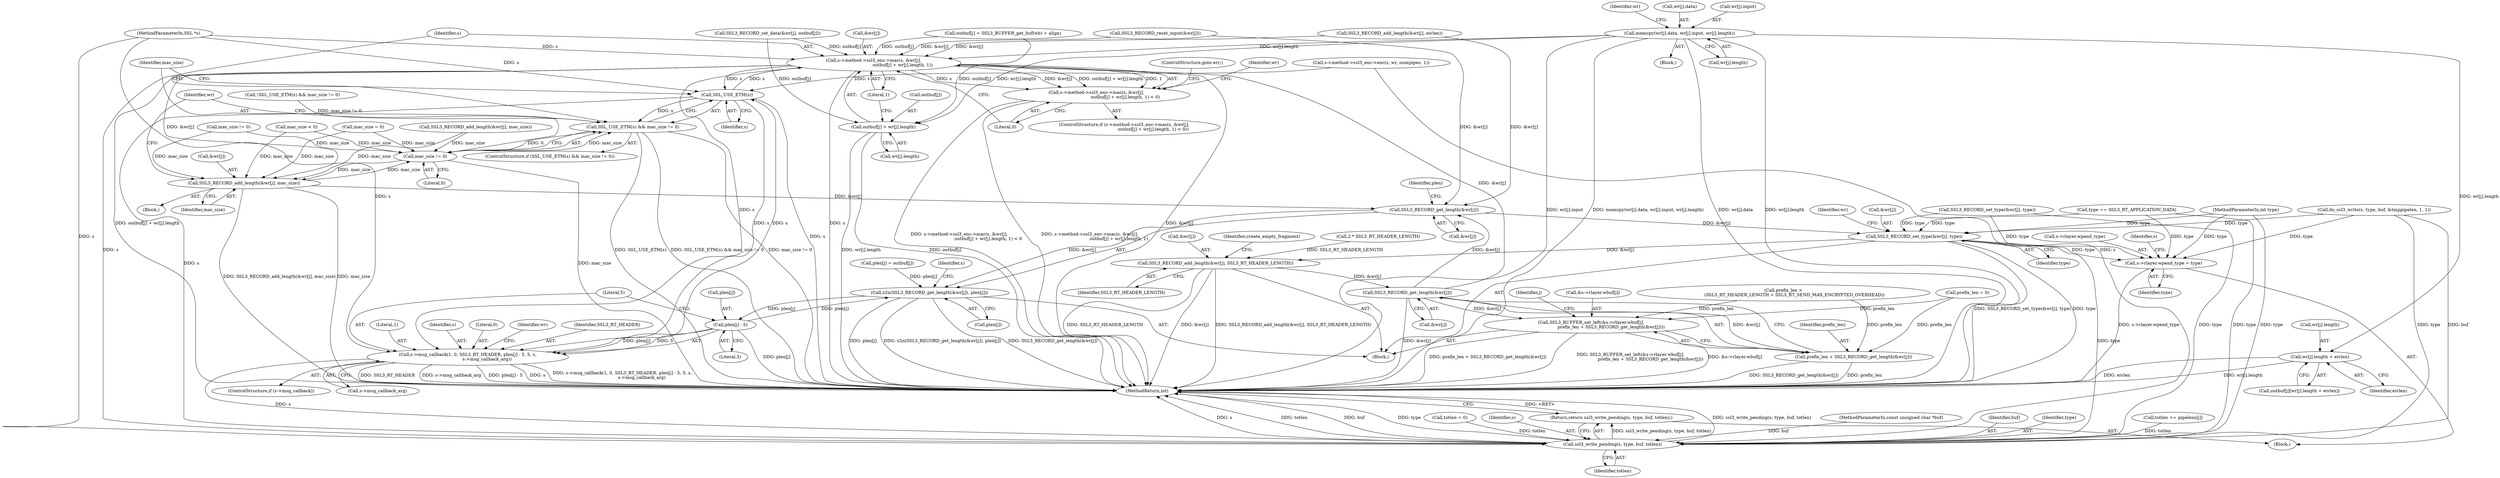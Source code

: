 digraph "0_openssl_4ad93618d26a3ea23d36ad5498ff4f59eff3a4d2@API" {
"1000666" [label="(Call,memcpy(wr[j].data, wr[j].input, wr[j].length))"];
"1000709" [label="(Call,wr[j].length + eivlen)"];
"1000776" [label="(Call,s->method->ssl3_enc->mac(s, &wr[j],\n                                          outbuf[j] + wr[j].length, 1))"];
"1000768" [label="(Call,SSL_USE_ETM(s))"];
"1000767" [label="(Call,SSL_USE_ETM(s) && mac_size != 0)"];
"1000813" [label="(Call,s->msg_callback(1, 0, SSL3_RT_HEADER, plen[j] - 5, 5, s,\n                            s->msg_callback_arg))"];
"1000899" [label="(Call,ssl3_write_pending(s, type, buf, totlen))"];
"1000898" [label="(Return,return ssl3_write_pending(s, type, buf, totlen);)"];
"1000775" [label="(Call,s->method->ssl3_enc->mac(s, &wr[j],\n                                          outbuf[j] + wr[j].length, 1) < 0)"];
"1000794" [label="(Call,SSL3_RECORD_add_length(&wr[j], mac_size))"];
"1000770" [label="(Call,mac_size != 0)"];
"1000801" [label="(Call,SSL3_RECORD_get_length(&wr[j]))"];
"1000800" [label="(Call,s2n(SSL3_RECORD_get_length(&wr[j]), plen[j]))"];
"1000817" [label="(Call,plen[j] - 5)"];
"1000827" [label="(Call,SSL3_RECORD_set_type(&wr[j], type))"];
"1000833" [label="(Call,SSL3_RECORD_add_length(&wr[j], SSL3_RT_HEADER_LENGTH))"];
"1000865" [label="(Call,SSL3_RECORD_get_length(&wr[j]))"];
"1000854" [label="(Call,SSL3_BUFFER_set_left(&s->rlayer.wbuf[j],\n                             prefix_len + SSL3_RECORD_get_length(&wr[j])))"];
"1000863" [label="(Call,prefix_len + SSL3_RECORD_get_length(&wr[j]))"];
"1000884" [label="(Call,s->rlayer.wpend_type = type)"];
"1000782" [label="(Call,outbuf[j] + wr[j].length)"];
"1000792" [label="(Literal,0)"];
"1000854" [label="(Call,SSL3_BUFFER_set_left(&s->rlayer.wbuf[j],\n                             prefix_len + SSL3_RECORD_get_length(&wr[j])))"];
"1000809" [label="(ControlStructure,if (s->msg_callback))"];
"1000518" [label="(Call,totlen = 0)"];
"1000865" [label="(Call,SSL3_RECORD_get_length(&wr[j]))"];
"1000900" [label="(Identifier,s)"];
"1000782" [label="(Call,outbuf[j] + wr[j].length)"];
"1000778" [label="(Call,&wr[j])"];
"1000793" [label="(ControlStructure,goto err;)"];
"1000828" [label="(Call,&wr[j])"];
"1000725" [label="(Call,SSL3_RECORD_set_data(&wr[j], outbuf[j]))"];
"1000773" [label="(Block,)"];
"1000836" [label="(Identifier,wr)"];
"1000890" [label="(Identifier,type)"];
"1000832" [label="(Identifier,type)"];
"1000308" [label="(Call,do_ssl3_write(s, type, buf, &tmppipelen, 1, 1))"];
"1000894" [label="(Identifier,s)"];
"1000898" [label="(Return,return ssl3_write_pending(s, type, buf, totlen);)"];
"1000450" [label="(Call,outbuf[j] = SSL3_BUFFER_get_buf(wb) + align)"];
"1000692" [label="(Call,mac_size != 0)"];
"1000783" [label="(Call,outbuf[j])"];
"1000135" [label="(Block,)"];
"1000823" [label="(Identifier,s)"];
"1000818" [label="(Call,plen[j])"];
"1000715" [label="(Identifier,eivlen)"];
"1000834" [label="(Call,&wr[j])"];
"1000821" [label="(Literal,5)"];
"1000777" [label="(Identifier,s)"];
"1000685" [label="(Identifier,wr)"];
"1000771" [label="(Identifier,mac_size)"];
"1000261" [label="(Call,mac_size = 0)"];
"1000131" [label="(MethodParameterIn,const unsigned char *buf)"];
"1000768" [label="(Call,SSL_USE_ETM(s))"];
"1000322" [label="(Call,prefix_len >\n                (SSL3_RT_HEADER_LENGTH + SSL3_RT_SEND_MAX_ENCRYPTED_OVERHEAD))"];
"1000764" [label="(Identifier,j)"];
"1000766" [label="(ControlStructure,if (SSL_USE_ETM(s) && mac_size != 0))"];
"1000709" [label="(Call,wr[j].length + eivlen)"];
"1000815" [label="(Literal,0)"];
"1000741" [label="(Call,SSL3_RECORD_add_length(&wr[j], eivlen))"];
"1000794" [label="(Call,SSL3_RECORD_add_length(&wr[j], mac_size))"];
"1000884" [label="(Call,s->rlayer.wpend_type = type)"];
"1000830" [label="(Identifier,wr)"];
"1000801" [label="(Call,SSL3_RECORD_get_length(&wr[j]))"];
"1000802" [label="(Call,&wr[j])"];
"1000146" [label="(Call,prefix_len = 0)"];
"1000786" [label="(Call,wr[j].length)"];
"1000885" [label="(Call,s->rlayer.wpend_type)"];
"1000667" [label="(Call,wr[j].data)"];
"1000797" [label="(Identifier,wr)"];
"1000816" [label="(Identifier,SSL3_RT_HEADER)"];
"1000903" [label="(Identifier,totlen)"];
"1000806" [label="(Call,plen[j])"];
"1000824" [label="(Call,s->msg_callback_arg)"];
"1000833" [label="(Call,SSL3_RECORD_add_length(&wr[j], SSL3_RT_HEADER_LENGTH))"];
"1000677" [label="(Call,wr[j].length)"];
"1000774" [label="(ControlStructure,if (s->method->ssl3_enc->mac(s, &wr[j],\n                                          outbuf[j] + wr[j].length, 1) < 0))"];
"1000795" [label="(Call,&wr[j])"];
"1000776" [label="(Call,s->method->ssl3_enc->mac(s, &wr[j],\n                                          outbuf[j] + wr[j].length, 1))"];
"1000840" [label="(Identifier,create_empty_fragment)"];
"1000130" [label="(MethodParameterIn,int type)"];
"1000804" [label="(Identifier,wr)"];
"1000733" [label="(Call,SSL3_RECORD_reset_input(&wr[j]))"];
"1000908" [label="(MethodReturn,int)"];
"1000902" [label="(Identifier,buf)"];
"1000901" [label="(Identifier,type)"];
"1000775" [label="(Call,s->method->ssl3_enc->mac(s, &wr[j],\n                                          outbuf[j] + wr[j].length, 1) < 0)"];
"1000359" [label="(Call,2 * SSL3_RT_HEADER_LENGTH)"];
"1000899" [label="(Call,ssl3_write_pending(s, type, buf, totlen))"];
"1000772" [label="(Literal,0)"];
"1000672" [label="(Call,wr[j].input)"];
"1000769" [label="(Identifier,s)"];
"1000129" [label="(MethodParameterIn,SSL *s)"];
"1000814" [label="(Literal,1)"];
"1000807" [label="(Identifier,plen)"];
"1000765" [label="(Block,)"];
"1000596" [label="(Call,plen[j] = outbuf[j])"];
"1000298" [label="(Call,type == SSL3_RT_APPLICATION_DATA)"];
"1000827" [label="(Call,SSL3_RECORD_set_type(&wr[j], type))"];
"1000866" [label="(Call,&wr[j])"];
"1000749" [label="(Call,s->method->ssl3_enc->enc(s, wr, numpipes, 1))"];
"1000545" [label="(Call,SSL3_RECORD_set_type(&wr[j], type))"];
"1000855" [label="(Call,&s->rlayer.wbuf[j])"];
"1000666" [label="(Call,memcpy(wr[j].data, wr[j].input, wr[j].length))"];
"1000273" [label="(Call,mac_size < 0)"];
"1000838" [label="(Identifier,SSL3_RT_HEADER_LENGTH)"];
"1000639" [label="(Call,totlen += pipelens[j])"];
"1000710" [label="(Call,wr[j].length)"];
"1000770" [label="(Call,mac_size != 0)"];
"1000817" [label="(Call,plen[j] - 5)"];
"1000813" [label="(Call,s->msg_callback(1, 0, SSL3_RT_HEADER, plen[j] - 5, 5, s,\n                            s->msg_callback_arg))"];
"1000822" [label="(Literal,5)"];
"1000800" [label="(Call,s2n(SSL3_RECORD_get_length(&wr[j]), plen[j]))"];
"1000767" [label="(Call,SSL_USE_ETM(s) && mac_size != 0)"];
"1000864" [label="(Identifier,prefix_len)"];
"1000799" [label="(Identifier,mac_size)"];
"1000791" [label="(Literal,1)"];
"1000705" [label="(Call,outbuf[j][wr[j].length + eivlen])"];
"1000811" [label="(Identifier,s)"];
"1000665" [label="(Block,)"];
"1000863" [label="(Call,prefix_len + SSL3_RECORD_get_length(&wr[j]))"];
"1000688" [label="(Call,!SSL_USE_ETM(s) && mac_size != 0)"];
"1000719" [label="(Call,SSL3_RECORD_add_length(&wr[j], mac_size))"];
"1000666" -> "1000665"  [label="AST: "];
"1000666" -> "1000677"  [label="CFG: "];
"1000667" -> "1000666"  [label="AST: "];
"1000672" -> "1000666"  [label="AST: "];
"1000677" -> "1000666"  [label="AST: "];
"1000685" -> "1000666"  [label="CFG: "];
"1000666" -> "1000908"  [label="DDG: wr[j].length"];
"1000666" -> "1000908"  [label="DDG: wr[j].input"];
"1000666" -> "1000908"  [label="DDG: memcpy(wr[j].data, wr[j].input, wr[j].length)"];
"1000666" -> "1000908"  [label="DDG: wr[j].data"];
"1000666" -> "1000709"  [label="DDG: wr[j].length"];
"1000666" -> "1000776"  [label="DDG: wr[j].length"];
"1000666" -> "1000782"  [label="DDG: wr[j].length"];
"1000709" -> "1000705"  [label="AST: "];
"1000709" -> "1000715"  [label="CFG: "];
"1000710" -> "1000709"  [label="AST: "];
"1000715" -> "1000709"  [label="AST: "];
"1000705" -> "1000709"  [label="CFG: "];
"1000709" -> "1000908"  [label="DDG: eivlen"];
"1000709" -> "1000908"  [label="DDG: wr[j].length"];
"1000776" -> "1000775"  [label="AST: "];
"1000776" -> "1000791"  [label="CFG: "];
"1000777" -> "1000776"  [label="AST: "];
"1000778" -> "1000776"  [label="AST: "];
"1000782" -> "1000776"  [label="AST: "];
"1000791" -> "1000776"  [label="AST: "];
"1000792" -> "1000776"  [label="CFG: "];
"1000776" -> "1000908"  [label="DDG: outbuf[j] + wr[j].length"];
"1000776" -> "1000908"  [label="DDG: s"];
"1000776" -> "1000908"  [label="DDG: &wr[j]"];
"1000776" -> "1000768"  [label="DDG: s"];
"1000776" -> "1000775"  [label="DDG: s"];
"1000776" -> "1000775"  [label="DDG: &wr[j]"];
"1000776" -> "1000775"  [label="DDG: outbuf[j] + wr[j].length"];
"1000776" -> "1000775"  [label="DDG: 1"];
"1000768" -> "1000776"  [label="DDG: s"];
"1000129" -> "1000776"  [label="DDG: s"];
"1000741" -> "1000776"  [label="DDG: &wr[j]"];
"1000865" -> "1000776"  [label="DDG: &wr[j]"];
"1000733" -> "1000776"  [label="DDG: &wr[j]"];
"1000725" -> "1000776"  [label="DDG: outbuf[j]"];
"1000450" -> "1000776"  [label="DDG: outbuf[j]"];
"1000776" -> "1000794"  [label="DDG: &wr[j]"];
"1000776" -> "1000813"  [label="DDG: s"];
"1000776" -> "1000899"  [label="DDG: s"];
"1000768" -> "1000767"  [label="AST: "];
"1000768" -> "1000769"  [label="CFG: "];
"1000769" -> "1000768"  [label="AST: "];
"1000771" -> "1000768"  [label="CFG: "];
"1000767" -> "1000768"  [label="CFG: "];
"1000768" -> "1000908"  [label="DDG: s"];
"1000768" -> "1000767"  [label="DDG: s"];
"1000813" -> "1000768"  [label="DDG: s"];
"1000749" -> "1000768"  [label="DDG: s"];
"1000129" -> "1000768"  [label="DDG: s"];
"1000768" -> "1000813"  [label="DDG: s"];
"1000768" -> "1000899"  [label="DDG: s"];
"1000767" -> "1000766"  [label="AST: "];
"1000767" -> "1000770"  [label="CFG: "];
"1000770" -> "1000767"  [label="AST: "];
"1000777" -> "1000767"  [label="CFG: "];
"1000804" -> "1000767"  [label="CFG: "];
"1000767" -> "1000908"  [label="DDG: SSL_USE_ETM(s) && mac_size != 0"];
"1000767" -> "1000908"  [label="DDG: mac_size != 0"];
"1000767" -> "1000908"  [label="DDG: SSL_USE_ETM(s)"];
"1000688" -> "1000767"  [label="DDG: mac_size != 0"];
"1000770" -> "1000767"  [label="DDG: mac_size"];
"1000770" -> "1000767"  [label="DDG: 0"];
"1000813" -> "1000809"  [label="AST: "];
"1000813" -> "1000824"  [label="CFG: "];
"1000814" -> "1000813"  [label="AST: "];
"1000815" -> "1000813"  [label="AST: "];
"1000816" -> "1000813"  [label="AST: "];
"1000817" -> "1000813"  [label="AST: "];
"1000822" -> "1000813"  [label="AST: "];
"1000823" -> "1000813"  [label="AST: "];
"1000824" -> "1000813"  [label="AST: "];
"1000830" -> "1000813"  [label="CFG: "];
"1000813" -> "1000908"  [label="DDG: SSL3_RT_HEADER"];
"1000813" -> "1000908"  [label="DDG: s->msg_callback_arg"];
"1000813" -> "1000908"  [label="DDG: plen[j] - 5"];
"1000813" -> "1000908"  [label="DDG: s"];
"1000813" -> "1000908"  [label="DDG: s->msg_callback(1, 0, SSL3_RT_HEADER, plen[j] - 5, 5, s,\n                            s->msg_callback_arg)"];
"1000817" -> "1000813"  [label="DDG: plen[j]"];
"1000817" -> "1000813"  [label="DDG: 5"];
"1000129" -> "1000813"  [label="DDG: s"];
"1000813" -> "1000899"  [label="DDG: s"];
"1000899" -> "1000898"  [label="AST: "];
"1000899" -> "1000903"  [label="CFG: "];
"1000900" -> "1000899"  [label="AST: "];
"1000901" -> "1000899"  [label="AST: "];
"1000902" -> "1000899"  [label="AST: "];
"1000903" -> "1000899"  [label="AST: "];
"1000898" -> "1000899"  [label="CFG: "];
"1000899" -> "1000908"  [label="DDG: ssl3_write_pending(s, type, buf, totlen)"];
"1000899" -> "1000908"  [label="DDG: s"];
"1000899" -> "1000908"  [label="DDG: totlen"];
"1000899" -> "1000908"  [label="DDG: buf"];
"1000899" -> "1000908"  [label="DDG: type"];
"1000899" -> "1000898"  [label="DDG: ssl3_write_pending(s, type, buf, totlen)"];
"1000749" -> "1000899"  [label="DDG: s"];
"1000129" -> "1000899"  [label="DDG: s"];
"1000130" -> "1000899"  [label="DDG: type"];
"1000298" -> "1000899"  [label="DDG: type"];
"1000827" -> "1000899"  [label="DDG: type"];
"1000545" -> "1000899"  [label="DDG: type"];
"1000308" -> "1000899"  [label="DDG: type"];
"1000308" -> "1000899"  [label="DDG: buf"];
"1000131" -> "1000899"  [label="DDG: buf"];
"1000639" -> "1000899"  [label="DDG: totlen"];
"1000518" -> "1000899"  [label="DDG: totlen"];
"1000898" -> "1000135"  [label="AST: "];
"1000908" -> "1000898"  [label="CFG: "];
"1000898" -> "1000908"  [label="DDG: <RET>"];
"1000775" -> "1000774"  [label="AST: "];
"1000775" -> "1000792"  [label="CFG: "];
"1000792" -> "1000775"  [label="AST: "];
"1000793" -> "1000775"  [label="CFG: "];
"1000797" -> "1000775"  [label="CFG: "];
"1000775" -> "1000908"  [label="DDG: s->method->ssl3_enc->mac(s, &wr[j],\n                                          outbuf[j] + wr[j].length, 1)"];
"1000775" -> "1000908"  [label="DDG: s->method->ssl3_enc->mac(s, &wr[j],\n                                          outbuf[j] + wr[j].length, 1) < 0"];
"1000794" -> "1000773"  [label="AST: "];
"1000794" -> "1000799"  [label="CFG: "];
"1000795" -> "1000794"  [label="AST: "];
"1000799" -> "1000794"  [label="AST: "];
"1000804" -> "1000794"  [label="CFG: "];
"1000794" -> "1000908"  [label="DDG: mac_size"];
"1000794" -> "1000908"  [label="DDG: SSL3_RECORD_add_length(&wr[j], mac_size)"];
"1000794" -> "1000770"  [label="DDG: mac_size"];
"1000692" -> "1000794"  [label="DDG: mac_size"];
"1000719" -> "1000794"  [label="DDG: mac_size"];
"1000261" -> "1000794"  [label="DDG: mac_size"];
"1000770" -> "1000794"  [label="DDG: mac_size"];
"1000273" -> "1000794"  [label="DDG: mac_size"];
"1000794" -> "1000801"  [label="DDG: &wr[j]"];
"1000770" -> "1000772"  [label="CFG: "];
"1000771" -> "1000770"  [label="AST: "];
"1000772" -> "1000770"  [label="AST: "];
"1000770" -> "1000908"  [label="DDG: mac_size"];
"1000692" -> "1000770"  [label="DDG: mac_size"];
"1000719" -> "1000770"  [label="DDG: mac_size"];
"1000261" -> "1000770"  [label="DDG: mac_size"];
"1000273" -> "1000770"  [label="DDG: mac_size"];
"1000801" -> "1000800"  [label="AST: "];
"1000801" -> "1000802"  [label="CFG: "];
"1000802" -> "1000801"  [label="AST: "];
"1000807" -> "1000801"  [label="CFG: "];
"1000801" -> "1000800"  [label="DDG: &wr[j]"];
"1000741" -> "1000801"  [label="DDG: &wr[j]"];
"1000865" -> "1000801"  [label="DDG: &wr[j]"];
"1000733" -> "1000801"  [label="DDG: &wr[j]"];
"1000801" -> "1000827"  [label="DDG: &wr[j]"];
"1000800" -> "1000765"  [label="AST: "];
"1000800" -> "1000806"  [label="CFG: "];
"1000806" -> "1000800"  [label="AST: "];
"1000811" -> "1000800"  [label="CFG: "];
"1000800" -> "1000908"  [label="DDG: plen[j]"];
"1000800" -> "1000908"  [label="DDG: s2n(SSL3_RECORD_get_length(&wr[j]), plen[j])"];
"1000800" -> "1000908"  [label="DDG: SSL3_RECORD_get_length(&wr[j])"];
"1000596" -> "1000800"  [label="DDG: plen[j]"];
"1000817" -> "1000800"  [label="DDG: plen[j]"];
"1000800" -> "1000817"  [label="DDG: plen[j]"];
"1000817" -> "1000821"  [label="CFG: "];
"1000818" -> "1000817"  [label="AST: "];
"1000821" -> "1000817"  [label="AST: "];
"1000822" -> "1000817"  [label="CFG: "];
"1000817" -> "1000908"  [label="DDG: plen[j]"];
"1000827" -> "1000765"  [label="AST: "];
"1000827" -> "1000832"  [label="CFG: "];
"1000828" -> "1000827"  [label="AST: "];
"1000832" -> "1000827"  [label="AST: "];
"1000836" -> "1000827"  [label="CFG: "];
"1000827" -> "1000908"  [label="DDG: SSL3_RECORD_set_type(&wr[j], type)"];
"1000827" -> "1000908"  [label="DDG: type"];
"1000298" -> "1000827"  [label="DDG: type"];
"1000545" -> "1000827"  [label="DDG: type"];
"1000308" -> "1000827"  [label="DDG: type"];
"1000130" -> "1000827"  [label="DDG: type"];
"1000827" -> "1000833"  [label="DDG: &wr[j]"];
"1000827" -> "1000884"  [label="DDG: type"];
"1000833" -> "1000765"  [label="AST: "];
"1000833" -> "1000838"  [label="CFG: "];
"1000834" -> "1000833"  [label="AST: "];
"1000838" -> "1000833"  [label="AST: "];
"1000840" -> "1000833"  [label="CFG: "];
"1000833" -> "1000908"  [label="DDG: SSL3_RT_HEADER_LENGTH"];
"1000833" -> "1000908"  [label="DDG: &wr[j]"];
"1000833" -> "1000908"  [label="DDG: SSL3_RECORD_add_length(&wr[j], SSL3_RT_HEADER_LENGTH)"];
"1000359" -> "1000833"  [label="DDG: SSL3_RT_HEADER_LENGTH"];
"1000833" -> "1000865"  [label="DDG: &wr[j]"];
"1000865" -> "1000863"  [label="AST: "];
"1000865" -> "1000866"  [label="CFG: "];
"1000866" -> "1000865"  [label="AST: "];
"1000863" -> "1000865"  [label="CFG: "];
"1000865" -> "1000908"  [label="DDG: &wr[j]"];
"1000865" -> "1000854"  [label="DDG: &wr[j]"];
"1000865" -> "1000863"  [label="DDG: &wr[j]"];
"1000854" -> "1000765"  [label="AST: "];
"1000854" -> "1000863"  [label="CFG: "];
"1000855" -> "1000854"  [label="AST: "];
"1000863" -> "1000854"  [label="AST: "];
"1000764" -> "1000854"  [label="CFG: "];
"1000854" -> "1000908"  [label="DDG: &s->rlayer.wbuf[j]"];
"1000854" -> "1000908"  [label="DDG: SSL3_BUFFER_set_left(&s->rlayer.wbuf[j],\n                             prefix_len + SSL3_RECORD_get_length(&wr[j]))"];
"1000854" -> "1000908"  [label="DDG: prefix_len + SSL3_RECORD_get_length(&wr[j])"];
"1000322" -> "1000854"  [label="DDG: prefix_len"];
"1000146" -> "1000854"  [label="DDG: prefix_len"];
"1000864" -> "1000863"  [label="AST: "];
"1000863" -> "1000908"  [label="DDG: SSL3_RECORD_get_length(&wr[j])"];
"1000863" -> "1000908"  [label="DDG: prefix_len"];
"1000322" -> "1000863"  [label="DDG: prefix_len"];
"1000146" -> "1000863"  [label="DDG: prefix_len"];
"1000884" -> "1000135"  [label="AST: "];
"1000884" -> "1000890"  [label="CFG: "];
"1000885" -> "1000884"  [label="AST: "];
"1000890" -> "1000884"  [label="AST: "];
"1000894" -> "1000884"  [label="CFG: "];
"1000884" -> "1000908"  [label="DDG: s->rlayer.wpend_type"];
"1000298" -> "1000884"  [label="DDG: type"];
"1000545" -> "1000884"  [label="DDG: type"];
"1000308" -> "1000884"  [label="DDG: type"];
"1000130" -> "1000884"  [label="DDG: type"];
"1000782" -> "1000786"  [label="CFG: "];
"1000783" -> "1000782"  [label="AST: "];
"1000786" -> "1000782"  [label="AST: "];
"1000791" -> "1000782"  [label="CFG: "];
"1000782" -> "1000908"  [label="DDG: outbuf[j]"];
"1000782" -> "1000908"  [label="DDG: wr[j].length"];
"1000725" -> "1000782"  [label="DDG: outbuf[j]"];
"1000450" -> "1000782"  [label="DDG: outbuf[j]"];
}
